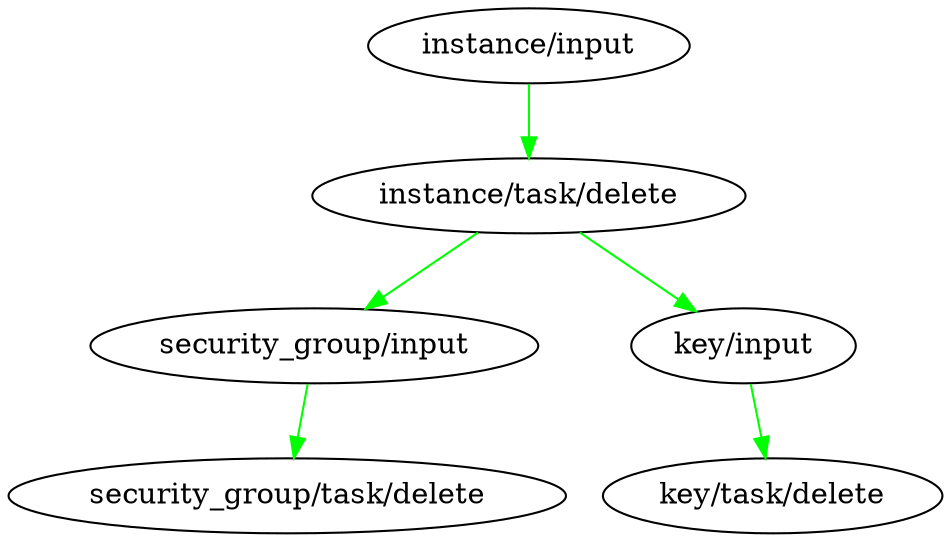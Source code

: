 digraph {
	"instance/input"
	"instance/task/delete"
	"security_group/input"
	"security_group/task/delete"
	"key/input"
	"key/task/delete"
	"instance/input" -> "instance/task/delete" [color=green]
	"instance/task/delete" -> "key/input" [color=green]
	"instance/task/delete" -> "security_group/input" [color=green]
	"security_group/input" -> "security_group/task/delete" [color=green]
	"key/input" -> "key/task/delete" [color=green]
}

